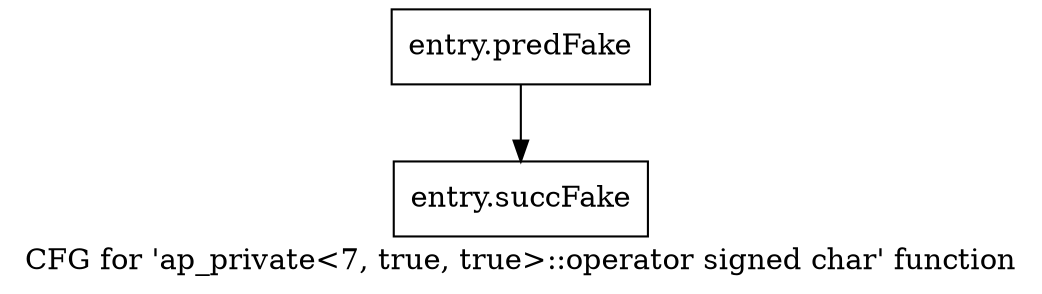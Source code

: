 digraph "CFG for 'ap_private\<7, true, true\>::operator signed char' function" {
	label="CFG for 'ap_private\<7, true, true\>::operator signed char' function";

	Node0x5937cb0 [shape=record,filename="",linenumber="",label="{entry.predFake}"];
	Node0x5937cb0 -> Node0x5aca0c0[ callList="" memoryops="" filename="/home/omerfaruk/tools/Xilinx/Vitis_HLS/2023.2/include/etc/ap_private.h" execusionnum="0"];
	Node0x5aca0c0 [shape=record,filename="/home/omerfaruk/tools/Xilinx/Vitis_HLS/2023.2/include/etc/ap_private.h",linenumber="1916",label="{entry.succFake}"];
}
